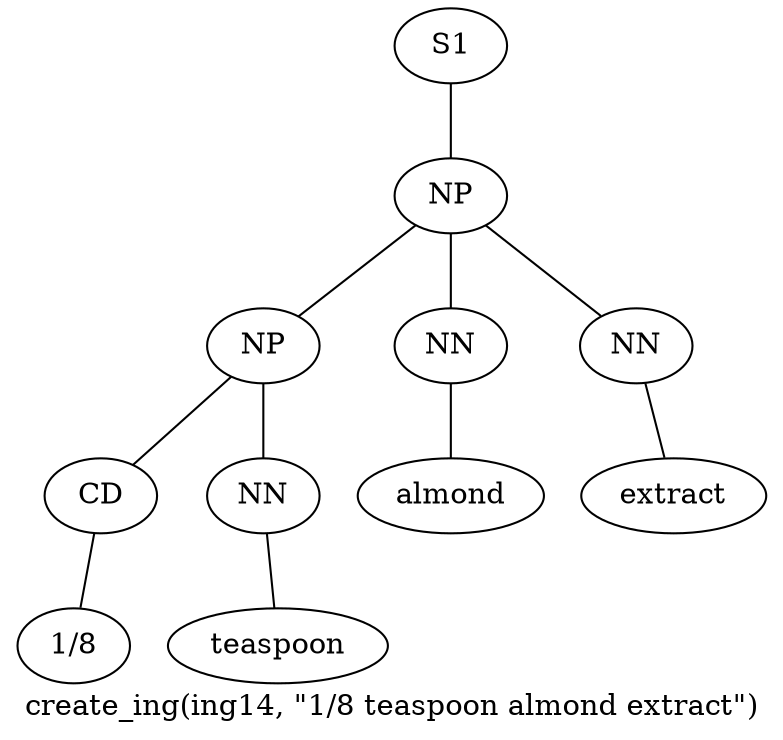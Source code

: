 graph SyntaxGraph {
	label = "create_ing(ing14, \"1/8 teaspoon almond extract\")";
	Node0 [label="S1"];
	Node1 [label="NP"];
	Node2 [label="NP"];
	Node3 [label="CD"];
	Node4 [label="1/8"];
	Node5 [label="NN"];
	Node6 [label="teaspoon"];
	Node7 [label="NN"];
	Node8 [label="almond"];
	Node9 [label="NN"];
	Node10 [label="extract"];

	Node0 -- Node1;
	Node1 -- Node2;
	Node1 -- Node7;
	Node1 -- Node9;
	Node2 -- Node3;
	Node2 -- Node5;
	Node3 -- Node4;
	Node5 -- Node6;
	Node7 -- Node8;
	Node9 -- Node10;
}